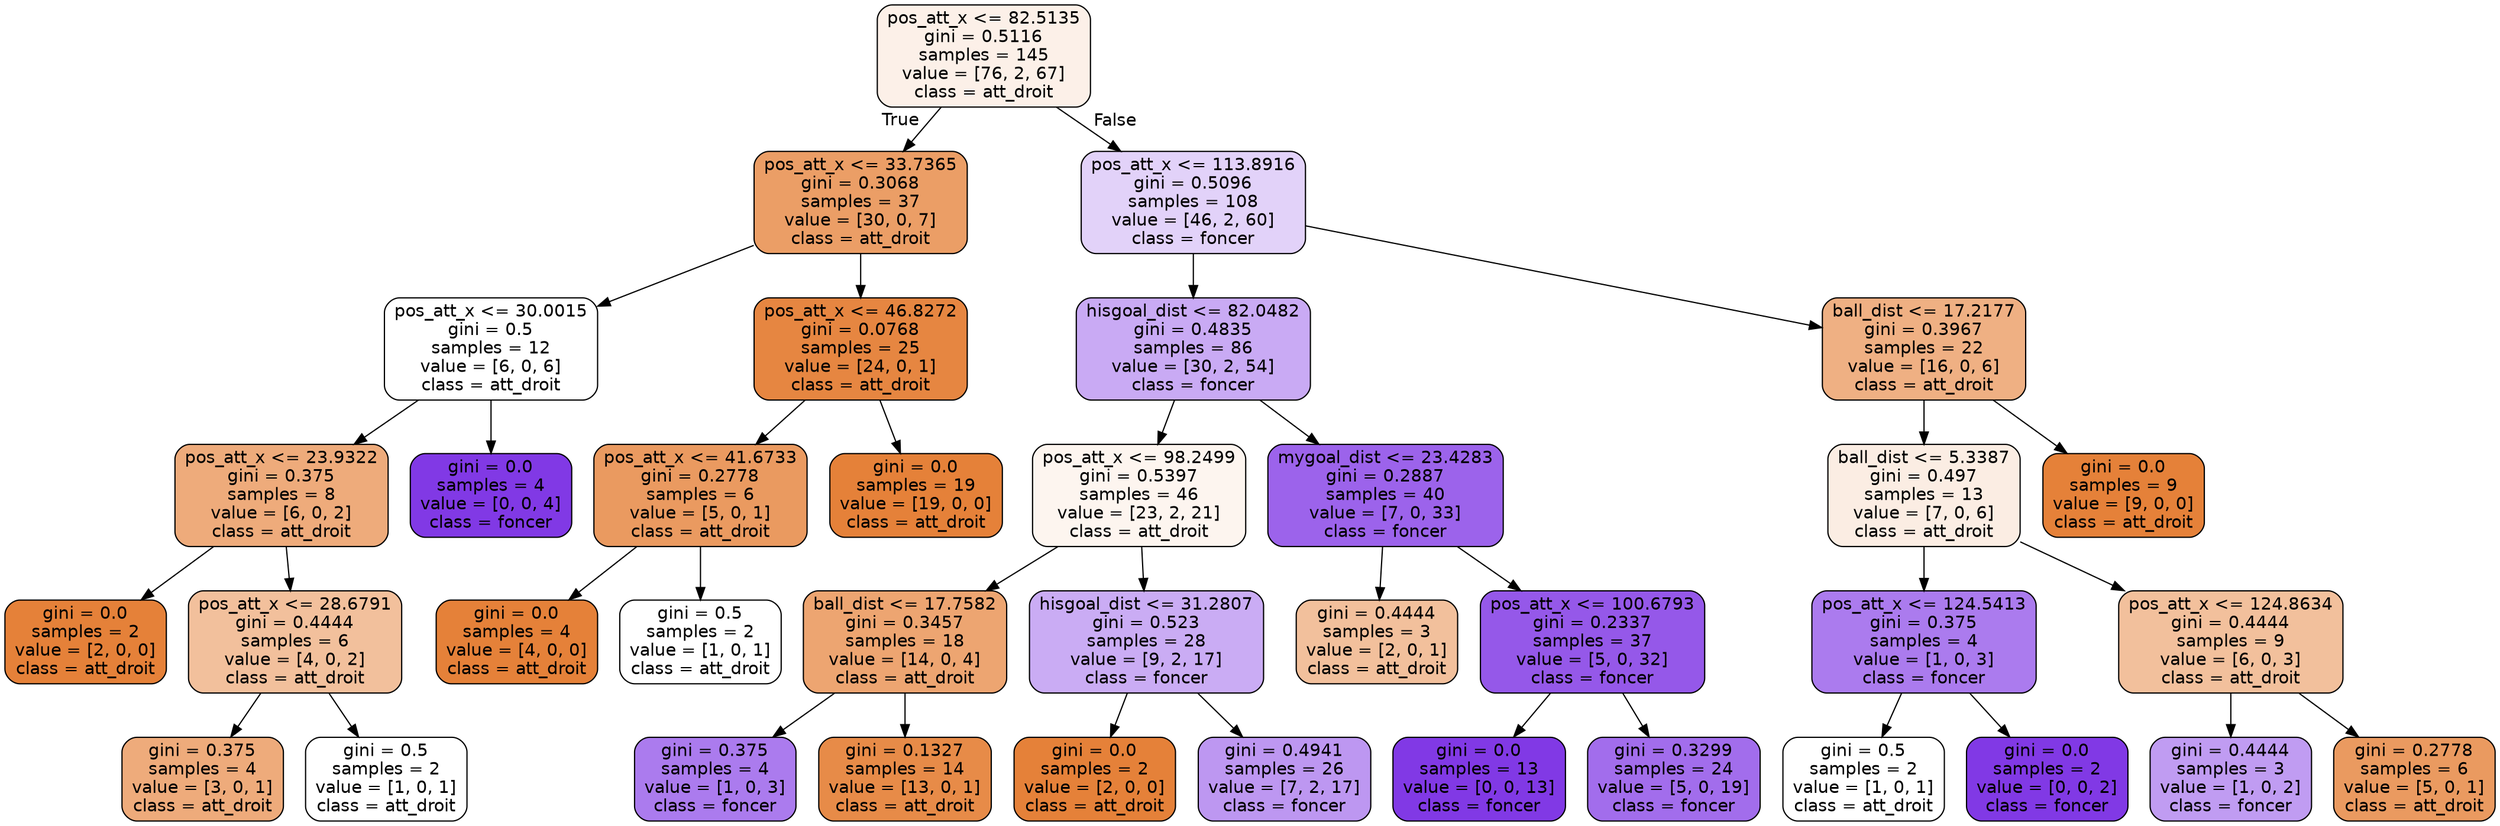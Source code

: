 digraph Tree {
node [shape=box, style="filled, rounded", color="black", fontname=helvetica] ;
edge [fontname=helvetica] ;
0 [label="pos_att_x <= 82.5135\ngini = 0.5116\nsamples = 145\nvalue = [76, 2, 67]\nclass = att_droit", fillcolor="#e581391d"] ;
1 [label="pos_att_x <= 33.7365\ngini = 0.3068\nsamples = 37\nvalue = [30, 0, 7]\nclass = att_droit", fillcolor="#e58139c4"] ;
0 -> 1 [labeldistance=2.5, labelangle=45, headlabel="True"] ;
2 [label="pos_att_x <= 30.0015\ngini = 0.5\nsamples = 12\nvalue = [6, 0, 6]\nclass = att_droit", fillcolor="#e5813900"] ;
1 -> 2 ;
3 [label="pos_att_x <= 23.9322\ngini = 0.375\nsamples = 8\nvalue = [6, 0, 2]\nclass = att_droit", fillcolor="#e58139aa"] ;
2 -> 3 ;
4 [label="gini = 0.0\nsamples = 2\nvalue = [2, 0, 0]\nclass = att_droit", fillcolor="#e58139ff"] ;
3 -> 4 ;
5 [label="pos_att_x <= 28.6791\ngini = 0.4444\nsamples = 6\nvalue = [4, 0, 2]\nclass = att_droit", fillcolor="#e581397f"] ;
3 -> 5 ;
6 [label="gini = 0.375\nsamples = 4\nvalue = [3, 0, 1]\nclass = att_droit", fillcolor="#e58139aa"] ;
5 -> 6 ;
7 [label="gini = 0.5\nsamples = 2\nvalue = [1, 0, 1]\nclass = att_droit", fillcolor="#e5813900"] ;
5 -> 7 ;
8 [label="gini = 0.0\nsamples = 4\nvalue = [0, 0, 4]\nclass = foncer", fillcolor="#8139e5ff"] ;
2 -> 8 ;
9 [label="pos_att_x <= 46.8272\ngini = 0.0768\nsamples = 25\nvalue = [24, 0, 1]\nclass = att_droit", fillcolor="#e58139f4"] ;
1 -> 9 ;
10 [label="pos_att_x <= 41.6733\ngini = 0.2778\nsamples = 6\nvalue = [5, 0, 1]\nclass = att_droit", fillcolor="#e58139cc"] ;
9 -> 10 ;
11 [label="gini = 0.0\nsamples = 4\nvalue = [4, 0, 0]\nclass = att_droit", fillcolor="#e58139ff"] ;
10 -> 11 ;
12 [label="gini = 0.5\nsamples = 2\nvalue = [1, 0, 1]\nclass = att_droit", fillcolor="#e5813900"] ;
10 -> 12 ;
13 [label="gini = 0.0\nsamples = 19\nvalue = [19, 0, 0]\nclass = att_droit", fillcolor="#e58139ff"] ;
9 -> 13 ;
14 [label="pos_att_x <= 113.8916\ngini = 0.5096\nsamples = 108\nvalue = [46, 2, 60]\nclass = foncer", fillcolor="#8139e53a"] ;
0 -> 14 [labeldistance=2.5, labelangle=-45, headlabel="False"] ;
15 [label="hisgoal_dist <= 82.0482\ngini = 0.4835\nsamples = 86\nvalue = [30, 2, 54]\nclass = foncer", fillcolor="#8139e56d"] ;
14 -> 15 ;
16 [label="pos_att_x <= 98.2499\ngini = 0.5397\nsamples = 46\nvalue = [23, 2, 21]\nclass = att_droit", fillcolor="#e5813914"] ;
15 -> 16 ;
17 [label="ball_dist <= 17.7582\ngini = 0.3457\nsamples = 18\nvalue = [14, 0, 4]\nclass = att_droit", fillcolor="#e58139b6"] ;
16 -> 17 ;
18 [label="gini = 0.375\nsamples = 4\nvalue = [1, 0, 3]\nclass = foncer", fillcolor="#8139e5aa"] ;
17 -> 18 ;
19 [label="gini = 0.1327\nsamples = 14\nvalue = [13, 0, 1]\nclass = att_droit", fillcolor="#e58139eb"] ;
17 -> 19 ;
20 [label="hisgoal_dist <= 31.2807\ngini = 0.523\nsamples = 28\nvalue = [9, 2, 17]\nclass = foncer", fillcolor="#8139e56b"] ;
16 -> 20 ;
21 [label="gini = 0.0\nsamples = 2\nvalue = [2, 0, 0]\nclass = att_droit", fillcolor="#e58139ff"] ;
20 -> 21 ;
22 [label="gini = 0.4941\nsamples = 26\nvalue = [7, 2, 17]\nclass = foncer", fillcolor="#8139e586"] ;
20 -> 22 ;
23 [label="mygoal_dist <= 23.4283\ngini = 0.2887\nsamples = 40\nvalue = [7, 0, 33]\nclass = foncer", fillcolor="#8139e5c9"] ;
15 -> 23 ;
24 [label="gini = 0.4444\nsamples = 3\nvalue = [2, 0, 1]\nclass = att_droit", fillcolor="#e581397f"] ;
23 -> 24 ;
25 [label="pos_att_x <= 100.6793\ngini = 0.2337\nsamples = 37\nvalue = [5, 0, 32]\nclass = foncer", fillcolor="#8139e5d7"] ;
23 -> 25 ;
26 [label="gini = 0.0\nsamples = 13\nvalue = [0, 0, 13]\nclass = foncer", fillcolor="#8139e5ff"] ;
25 -> 26 ;
27 [label="gini = 0.3299\nsamples = 24\nvalue = [5, 0, 19]\nclass = foncer", fillcolor="#8139e5bc"] ;
25 -> 27 ;
28 [label="ball_dist <= 17.2177\ngini = 0.3967\nsamples = 22\nvalue = [16, 0, 6]\nclass = att_droit", fillcolor="#e581399f"] ;
14 -> 28 ;
29 [label="ball_dist <= 5.3387\ngini = 0.497\nsamples = 13\nvalue = [7, 0, 6]\nclass = att_droit", fillcolor="#e5813924"] ;
28 -> 29 ;
30 [label="pos_att_x <= 124.5413\ngini = 0.375\nsamples = 4\nvalue = [1, 0, 3]\nclass = foncer", fillcolor="#8139e5aa"] ;
29 -> 30 ;
31 [label="gini = 0.5\nsamples = 2\nvalue = [1, 0, 1]\nclass = att_droit", fillcolor="#e5813900"] ;
30 -> 31 ;
32 [label="gini = 0.0\nsamples = 2\nvalue = [0, 0, 2]\nclass = foncer", fillcolor="#8139e5ff"] ;
30 -> 32 ;
33 [label="pos_att_x <= 124.8634\ngini = 0.4444\nsamples = 9\nvalue = [6, 0, 3]\nclass = att_droit", fillcolor="#e581397f"] ;
29 -> 33 ;
34 [label="gini = 0.4444\nsamples = 3\nvalue = [1, 0, 2]\nclass = foncer", fillcolor="#8139e57f"] ;
33 -> 34 ;
35 [label="gini = 0.2778\nsamples = 6\nvalue = [5, 0, 1]\nclass = att_droit", fillcolor="#e58139cc"] ;
33 -> 35 ;
36 [label="gini = 0.0\nsamples = 9\nvalue = [9, 0, 0]\nclass = att_droit", fillcolor="#e58139ff"] ;
28 -> 36 ;
}